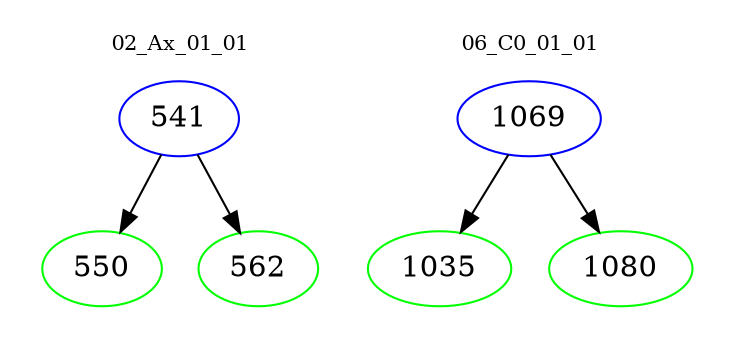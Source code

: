 digraph{
subgraph cluster_0 {
color = white
label = "02_Ax_01_01";
fontsize=10;
T0_541 [label="541", color="blue"]
T0_541 -> T0_550 [color="black"]
T0_550 [label="550", color="green"]
T0_541 -> T0_562 [color="black"]
T0_562 [label="562", color="green"]
}
subgraph cluster_1 {
color = white
label = "06_C0_01_01";
fontsize=10;
T1_1069 [label="1069", color="blue"]
T1_1069 -> T1_1035 [color="black"]
T1_1035 [label="1035", color="green"]
T1_1069 -> T1_1080 [color="black"]
T1_1080 [label="1080", color="green"]
}
}
